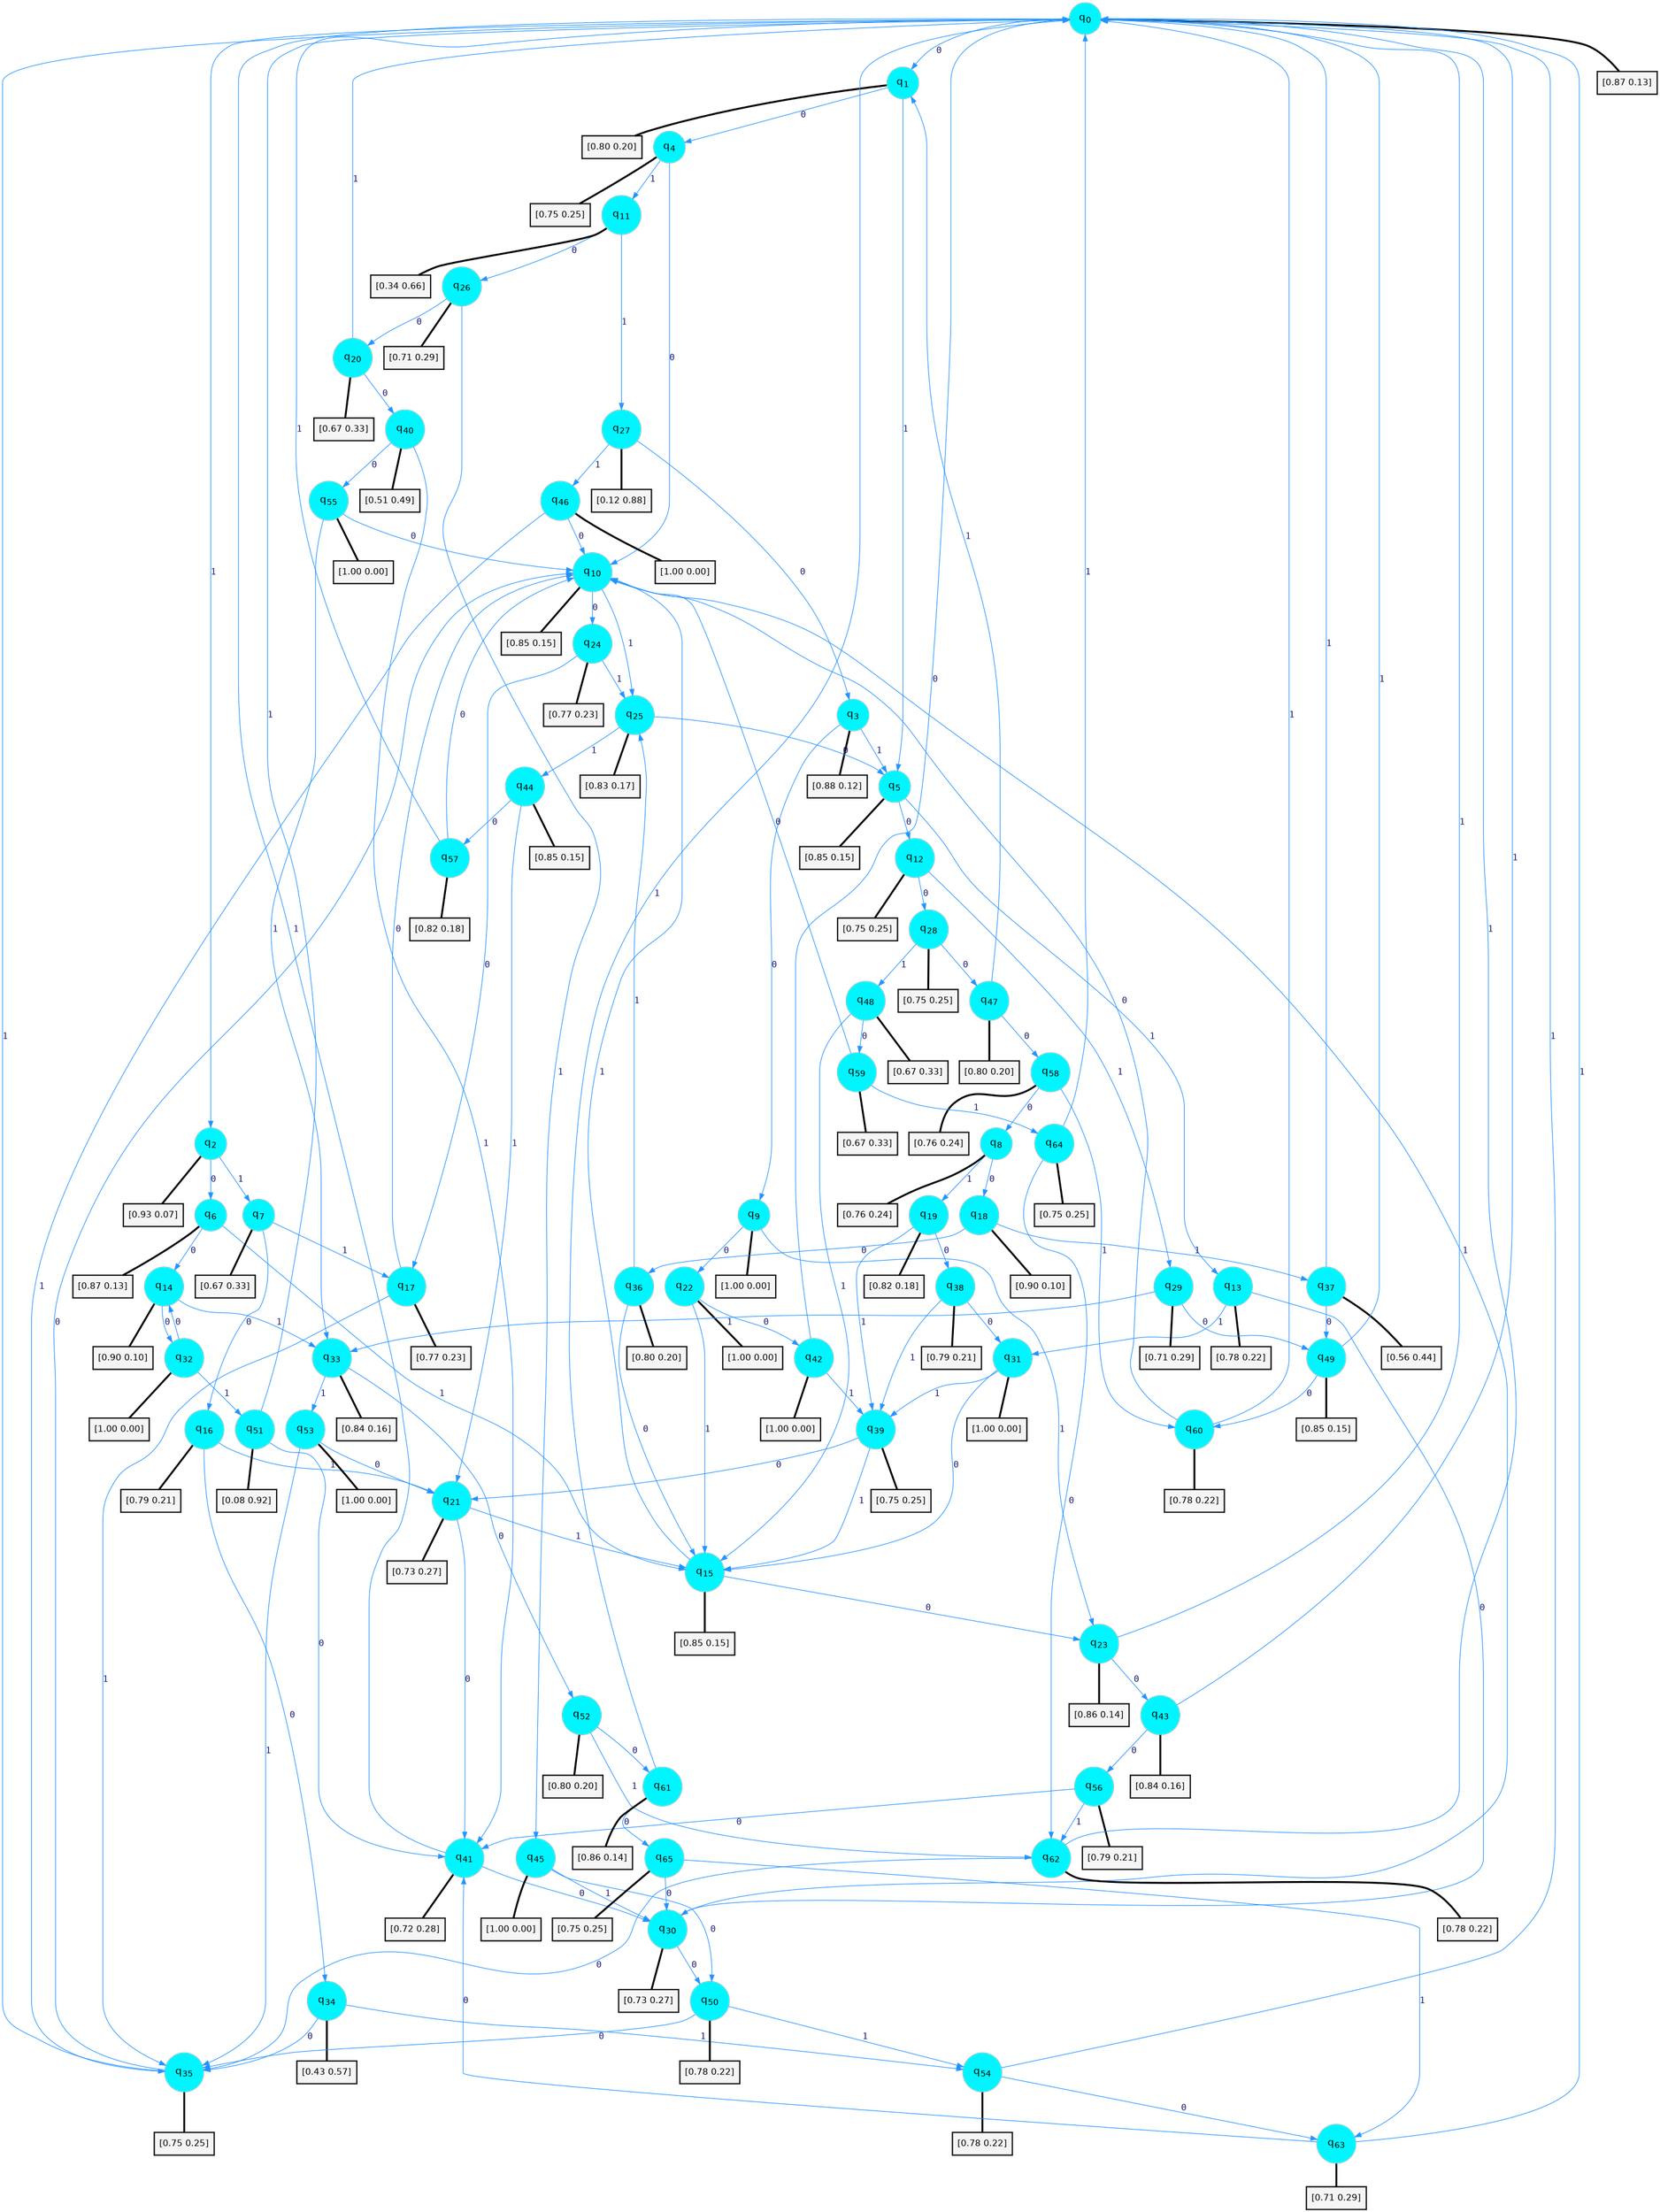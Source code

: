 digraph G {
graph [
bgcolor=transparent, dpi=300, rankdir=TD, size="40,25"];
node [
color=gray, fillcolor=turquoise1, fontcolor=black, fontname=Helvetica, fontsize=16, fontweight=bold, shape=circle, style=filled];
edge [
arrowsize=1, color=dodgerblue1, fontcolor=midnightblue, fontname=courier, fontweight=bold, penwidth=1, style=solid, weight=20];
0[label=<q<SUB>0</SUB>>];
1[label=<q<SUB>1</SUB>>];
2[label=<q<SUB>2</SUB>>];
3[label=<q<SUB>3</SUB>>];
4[label=<q<SUB>4</SUB>>];
5[label=<q<SUB>5</SUB>>];
6[label=<q<SUB>6</SUB>>];
7[label=<q<SUB>7</SUB>>];
8[label=<q<SUB>8</SUB>>];
9[label=<q<SUB>9</SUB>>];
10[label=<q<SUB>10</SUB>>];
11[label=<q<SUB>11</SUB>>];
12[label=<q<SUB>12</SUB>>];
13[label=<q<SUB>13</SUB>>];
14[label=<q<SUB>14</SUB>>];
15[label=<q<SUB>15</SUB>>];
16[label=<q<SUB>16</SUB>>];
17[label=<q<SUB>17</SUB>>];
18[label=<q<SUB>18</SUB>>];
19[label=<q<SUB>19</SUB>>];
20[label=<q<SUB>20</SUB>>];
21[label=<q<SUB>21</SUB>>];
22[label=<q<SUB>22</SUB>>];
23[label=<q<SUB>23</SUB>>];
24[label=<q<SUB>24</SUB>>];
25[label=<q<SUB>25</SUB>>];
26[label=<q<SUB>26</SUB>>];
27[label=<q<SUB>27</SUB>>];
28[label=<q<SUB>28</SUB>>];
29[label=<q<SUB>29</SUB>>];
30[label=<q<SUB>30</SUB>>];
31[label=<q<SUB>31</SUB>>];
32[label=<q<SUB>32</SUB>>];
33[label=<q<SUB>33</SUB>>];
34[label=<q<SUB>34</SUB>>];
35[label=<q<SUB>35</SUB>>];
36[label=<q<SUB>36</SUB>>];
37[label=<q<SUB>37</SUB>>];
38[label=<q<SUB>38</SUB>>];
39[label=<q<SUB>39</SUB>>];
40[label=<q<SUB>40</SUB>>];
41[label=<q<SUB>41</SUB>>];
42[label=<q<SUB>42</SUB>>];
43[label=<q<SUB>43</SUB>>];
44[label=<q<SUB>44</SUB>>];
45[label=<q<SUB>45</SUB>>];
46[label=<q<SUB>46</SUB>>];
47[label=<q<SUB>47</SUB>>];
48[label=<q<SUB>48</SUB>>];
49[label=<q<SUB>49</SUB>>];
50[label=<q<SUB>50</SUB>>];
51[label=<q<SUB>51</SUB>>];
52[label=<q<SUB>52</SUB>>];
53[label=<q<SUB>53</SUB>>];
54[label=<q<SUB>54</SUB>>];
55[label=<q<SUB>55</SUB>>];
56[label=<q<SUB>56</SUB>>];
57[label=<q<SUB>57</SUB>>];
58[label=<q<SUB>58</SUB>>];
59[label=<q<SUB>59</SUB>>];
60[label=<q<SUB>60</SUB>>];
61[label=<q<SUB>61</SUB>>];
62[label=<q<SUB>62</SUB>>];
63[label=<q<SUB>63</SUB>>];
64[label=<q<SUB>64</SUB>>];
65[label=<q<SUB>65</SUB>>];
66[label="[0.87 0.13]", shape=box,fontcolor=black, fontname=Helvetica, fontsize=14, penwidth=2, fillcolor=whitesmoke,color=black];
67[label="[0.80 0.20]", shape=box,fontcolor=black, fontname=Helvetica, fontsize=14, penwidth=2, fillcolor=whitesmoke,color=black];
68[label="[0.93 0.07]", shape=box,fontcolor=black, fontname=Helvetica, fontsize=14, penwidth=2, fillcolor=whitesmoke,color=black];
69[label="[0.88 0.12]", shape=box,fontcolor=black, fontname=Helvetica, fontsize=14, penwidth=2, fillcolor=whitesmoke,color=black];
70[label="[0.75 0.25]", shape=box,fontcolor=black, fontname=Helvetica, fontsize=14, penwidth=2, fillcolor=whitesmoke,color=black];
71[label="[0.85 0.15]", shape=box,fontcolor=black, fontname=Helvetica, fontsize=14, penwidth=2, fillcolor=whitesmoke,color=black];
72[label="[0.87 0.13]", shape=box,fontcolor=black, fontname=Helvetica, fontsize=14, penwidth=2, fillcolor=whitesmoke,color=black];
73[label="[0.67 0.33]", shape=box,fontcolor=black, fontname=Helvetica, fontsize=14, penwidth=2, fillcolor=whitesmoke,color=black];
74[label="[0.76 0.24]", shape=box,fontcolor=black, fontname=Helvetica, fontsize=14, penwidth=2, fillcolor=whitesmoke,color=black];
75[label="[1.00 0.00]", shape=box,fontcolor=black, fontname=Helvetica, fontsize=14, penwidth=2, fillcolor=whitesmoke,color=black];
76[label="[0.85 0.15]", shape=box,fontcolor=black, fontname=Helvetica, fontsize=14, penwidth=2, fillcolor=whitesmoke,color=black];
77[label="[0.34 0.66]", shape=box,fontcolor=black, fontname=Helvetica, fontsize=14, penwidth=2, fillcolor=whitesmoke,color=black];
78[label="[0.75 0.25]", shape=box,fontcolor=black, fontname=Helvetica, fontsize=14, penwidth=2, fillcolor=whitesmoke,color=black];
79[label="[0.78 0.22]", shape=box,fontcolor=black, fontname=Helvetica, fontsize=14, penwidth=2, fillcolor=whitesmoke,color=black];
80[label="[0.90 0.10]", shape=box,fontcolor=black, fontname=Helvetica, fontsize=14, penwidth=2, fillcolor=whitesmoke,color=black];
81[label="[0.85 0.15]", shape=box,fontcolor=black, fontname=Helvetica, fontsize=14, penwidth=2, fillcolor=whitesmoke,color=black];
82[label="[0.79 0.21]", shape=box,fontcolor=black, fontname=Helvetica, fontsize=14, penwidth=2, fillcolor=whitesmoke,color=black];
83[label="[0.77 0.23]", shape=box,fontcolor=black, fontname=Helvetica, fontsize=14, penwidth=2, fillcolor=whitesmoke,color=black];
84[label="[0.90 0.10]", shape=box,fontcolor=black, fontname=Helvetica, fontsize=14, penwidth=2, fillcolor=whitesmoke,color=black];
85[label="[0.82 0.18]", shape=box,fontcolor=black, fontname=Helvetica, fontsize=14, penwidth=2, fillcolor=whitesmoke,color=black];
86[label="[0.67 0.33]", shape=box,fontcolor=black, fontname=Helvetica, fontsize=14, penwidth=2, fillcolor=whitesmoke,color=black];
87[label="[0.73 0.27]", shape=box,fontcolor=black, fontname=Helvetica, fontsize=14, penwidth=2, fillcolor=whitesmoke,color=black];
88[label="[1.00 0.00]", shape=box,fontcolor=black, fontname=Helvetica, fontsize=14, penwidth=2, fillcolor=whitesmoke,color=black];
89[label="[0.86 0.14]", shape=box,fontcolor=black, fontname=Helvetica, fontsize=14, penwidth=2, fillcolor=whitesmoke,color=black];
90[label="[0.77 0.23]", shape=box,fontcolor=black, fontname=Helvetica, fontsize=14, penwidth=2, fillcolor=whitesmoke,color=black];
91[label="[0.83 0.17]", shape=box,fontcolor=black, fontname=Helvetica, fontsize=14, penwidth=2, fillcolor=whitesmoke,color=black];
92[label="[0.71 0.29]", shape=box,fontcolor=black, fontname=Helvetica, fontsize=14, penwidth=2, fillcolor=whitesmoke,color=black];
93[label="[0.12 0.88]", shape=box,fontcolor=black, fontname=Helvetica, fontsize=14, penwidth=2, fillcolor=whitesmoke,color=black];
94[label="[0.75 0.25]", shape=box,fontcolor=black, fontname=Helvetica, fontsize=14, penwidth=2, fillcolor=whitesmoke,color=black];
95[label="[0.71 0.29]", shape=box,fontcolor=black, fontname=Helvetica, fontsize=14, penwidth=2, fillcolor=whitesmoke,color=black];
96[label="[0.73 0.27]", shape=box,fontcolor=black, fontname=Helvetica, fontsize=14, penwidth=2, fillcolor=whitesmoke,color=black];
97[label="[1.00 0.00]", shape=box,fontcolor=black, fontname=Helvetica, fontsize=14, penwidth=2, fillcolor=whitesmoke,color=black];
98[label="[1.00 0.00]", shape=box,fontcolor=black, fontname=Helvetica, fontsize=14, penwidth=2, fillcolor=whitesmoke,color=black];
99[label="[0.84 0.16]", shape=box,fontcolor=black, fontname=Helvetica, fontsize=14, penwidth=2, fillcolor=whitesmoke,color=black];
100[label="[0.43 0.57]", shape=box,fontcolor=black, fontname=Helvetica, fontsize=14, penwidth=2, fillcolor=whitesmoke,color=black];
101[label="[0.75 0.25]", shape=box,fontcolor=black, fontname=Helvetica, fontsize=14, penwidth=2, fillcolor=whitesmoke,color=black];
102[label="[0.80 0.20]", shape=box,fontcolor=black, fontname=Helvetica, fontsize=14, penwidth=2, fillcolor=whitesmoke,color=black];
103[label="[0.56 0.44]", shape=box,fontcolor=black, fontname=Helvetica, fontsize=14, penwidth=2, fillcolor=whitesmoke,color=black];
104[label="[0.79 0.21]", shape=box,fontcolor=black, fontname=Helvetica, fontsize=14, penwidth=2, fillcolor=whitesmoke,color=black];
105[label="[0.75 0.25]", shape=box,fontcolor=black, fontname=Helvetica, fontsize=14, penwidth=2, fillcolor=whitesmoke,color=black];
106[label="[0.51 0.49]", shape=box,fontcolor=black, fontname=Helvetica, fontsize=14, penwidth=2, fillcolor=whitesmoke,color=black];
107[label="[0.72 0.28]", shape=box,fontcolor=black, fontname=Helvetica, fontsize=14, penwidth=2, fillcolor=whitesmoke,color=black];
108[label="[1.00 0.00]", shape=box,fontcolor=black, fontname=Helvetica, fontsize=14, penwidth=2, fillcolor=whitesmoke,color=black];
109[label="[0.84 0.16]", shape=box,fontcolor=black, fontname=Helvetica, fontsize=14, penwidth=2, fillcolor=whitesmoke,color=black];
110[label="[0.85 0.15]", shape=box,fontcolor=black, fontname=Helvetica, fontsize=14, penwidth=2, fillcolor=whitesmoke,color=black];
111[label="[1.00 0.00]", shape=box,fontcolor=black, fontname=Helvetica, fontsize=14, penwidth=2, fillcolor=whitesmoke,color=black];
112[label="[1.00 0.00]", shape=box,fontcolor=black, fontname=Helvetica, fontsize=14, penwidth=2, fillcolor=whitesmoke,color=black];
113[label="[0.80 0.20]", shape=box,fontcolor=black, fontname=Helvetica, fontsize=14, penwidth=2, fillcolor=whitesmoke,color=black];
114[label="[0.67 0.33]", shape=box,fontcolor=black, fontname=Helvetica, fontsize=14, penwidth=2, fillcolor=whitesmoke,color=black];
115[label="[0.85 0.15]", shape=box,fontcolor=black, fontname=Helvetica, fontsize=14, penwidth=2, fillcolor=whitesmoke,color=black];
116[label="[0.78 0.22]", shape=box,fontcolor=black, fontname=Helvetica, fontsize=14, penwidth=2, fillcolor=whitesmoke,color=black];
117[label="[0.08 0.92]", shape=box,fontcolor=black, fontname=Helvetica, fontsize=14, penwidth=2, fillcolor=whitesmoke,color=black];
118[label="[0.80 0.20]", shape=box,fontcolor=black, fontname=Helvetica, fontsize=14, penwidth=2, fillcolor=whitesmoke,color=black];
119[label="[1.00 0.00]", shape=box,fontcolor=black, fontname=Helvetica, fontsize=14, penwidth=2, fillcolor=whitesmoke,color=black];
120[label="[0.78 0.22]", shape=box,fontcolor=black, fontname=Helvetica, fontsize=14, penwidth=2, fillcolor=whitesmoke,color=black];
121[label="[1.00 0.00]", shape=box,fontcolor=black, fontname=Helvetica, fontsize=14, penwidth=2, fillcolor=whitesmoke,color=black];
122[label="[0.79 0.21]", shape=box,fontcolor=black, fontname=Helvetica, fontsize=14, penwidth=2, fillcolor=whitesmoke,color=black];
123[label="[0.82 0.18]", shape=box,fontcolor=black, fontname=Helvetica, fontsize=14, penwidth=2, fillcolor=whitesmoke,color=black];
124[label="[0.76 0.24]", shape=box,fontcolor=black, fontname=Helvetica, fontsize=14, penwidth=2, fillcolor=whitesmoke,color=black];
125[label="[0.67 0.33]", shape=box,fontcolor=black, fontname=Helvetica, fontsize=14, penwidth=2, fillcolor=whitesmoke,color=black];
126[label="[0.78 0.22]", shape=box,fontcolor=black, fontname=Helvetica, fontsize=14, penwidth=2, fillcolor=whitesmoke,color=black];
127[label="[0.86 0.14]", shape=box,fontcolor=black, fontname=Helvetica, fontsize=14, penwidth=2, fillcolor=whitesmoke,color=black];
128[label="[0.78 0.22]", shape=box,fontcolor=black, fontname=Helvetica, fontsize=14, penwidth=2, fillcolor=whitesmoke,color=black];
129[label="[0.71 0.29]", shape=box,fontcolor=black, fontname=Helvetica, fontsize=14, penwidth=2, fillcolor=whitesmoke,color=black];
130[label="[0.75 0.25]", shape=box,fontcolor=black, fontname=Helvetica, fontsize=14, penwidth=2, fillcolor=whitesmoke,color=black];
131[label="[0.75 0.25]", shape=box,fontcolor=black, fontname=Helvetica, fontsize=14, penwidth=2, fillcolor=whitesmoke,color=black];
0->1 [label=0];
0->2 [label=1];
0->66 [arrowhead=none, penwidth=3,color=black];
1->4 [label=0];
1->5 [label=1];
1->67 [arrowhead=none, penwidth=3,color=black];
2->6 [label=0];
2->7 [label=1];
2->68 [arrowhead=none, penwidth=3,color=black];
3->9 [label=0];
3->5 [label=1];
3->69 [arrowhead=none, penwidth=3,color=black];
4->10 [label=0];
4->11 [label=1];
4->70 [arrowhead=none, penwidth=3,color=black];
5->12 [label=0];
5->13 [label=1];
5->71 [arrowhead=none, penwidth=3,color=black];
6->14 [label=0];
6->15 [label=1];
6->72 [arrowhead=none, penwidth=3,color=black];
7->16 [label=0];
7->17 [label=1];
7->73 [arrowhead=none, penwidth=3,color=black];
8->18 [label=0];
8->19 [label=1];
8->74 [arrowhead=none, penwidth=3,color=black];
9->22 [label=0];
9->23 [label=1];
9->75 [arrowhead=none, penwidth=3,color=black];
10->24 [label=0];
10->25 [label=1];
10->76 [arrowhead=none, penwidth=3,color=black];
11->26 [label=0];
11->27 [label=1];
11->77 [arrowhead=none, penwidth=3,color=black];
12->28 [label=0];
12->29 [label=1];
12->78 [arrowhead=none, penwidth=3,color=black];
13->30 [label=0];
13->31 [label=1];
13->79 [arrowhead=none, penwidth=3,color=black];
14->32 [label=0];
14->33 [label=1];
14->80 [arrowhead=none, penwidth=3,color=black];
15->23 [label=0];
15->10 [label=1];
15->81 [arrowhead=none, penwidth=3,color=black];
16->34 [label=0];
16->21 [label=1];
16->82 [arrowhead=none, penwidth=3,color=black];
17->10 [label=0];
17->35 [label=1];
17->83 [arrowhead=none, penwidth=3,color=black];
18->36 [label=0];
18->37 [label=1];
18->84 [arrowhead=none, penwidth=3,color=black];
19->38 [label=0];
19->39 [label=1];
19->85 [arrowhead=none, penwidth=3,color=black];
20->40 [label=0];
20->0 [label=1];
20->86 [arrowhead=none, penwidth=3,color=black];
21->41 [label=0];
21->15 [label=1];
21->87 [arrowhead=none, penwidth=3,color=black];
22->42 [label=0];
22->15 [label=1];
22->88 [arrowhead=none, penwidth=3,color=black];
23->43 [label=0];
23->0 [label=1];
23->89 [arrowhead=none, penwidth=3,color=black];
24->17 [label=0];
24->25 [label=1];
24->90 [arrowhead=none, penwidth=3,color=black];
25->5 [label=0];
25->44 [label=1];
25->91 [arrowhead=none, penwidth=3,color=black];
26->20 [label=0];
26->45 [label=1];
26->92 [arrowhead=none, penwidth=3,color=black];
27->3 [label=0];
27->46 [label=1];
27->93 [arrowhead=none, penwidth=3,color=black];
28->47 [label=0];
28->48 [label=1];
28->94 [arrowhead=none, penwidth=3,color=black];
29->49 [label=0];
29->33 [label=1];
29->95 [arrowhead=none, penwidth=3,color=black];
30->50 [label=0];
30->10 [label=1];
30->96 [arrowhead=none, penwidth=3,color=black];
31->15 [label=0];
31->39 [label=1];
31->97 [arrowhead=none, penwidth=3,color=black];
32->14 [label=0];
32->51 [label=1];
32->98 [arrowhead=none, penwidth=3,color=black];
33->52 [label=0];
33->53 [label=1];
33->99 [arrowhead=none, penwidth=3,color=black];
34->35 [label=0];
34->54 [label=1];
34->100 [arrowhead=none, penwidth=3,color=black];
35->10 [label=0];
35->0 [label=1];
35->101 [arrowhead=none, penwidth=3,color=black];
36->15 [label=0];
36->25 [label=1];
36->102 [arrowhead=none, penwidth=3,color=black];
37->49 [label=0];
37->0 [label=1];
37->103 [arrowhead=none, penwidth=3,color=black];
38->31 [label=0];
38->39 [label=1];
38->104 [arrowhead=none, penwidth=3,color=black];
39->21 [label=0];
39->15 [label=1];
39->105 [arrowhead=none, penwidth=3,color=black];
40->55 [label=0];
40->41 [label=1];
40->106 [arrowhead=none, penwidth=3,color=black];
41->30 [label=0];
41->0 [label=1];
41->107 [arrowhead=none, penwidth=3,color=black];
42->0 [label=0];
42->39 [label=1];
42->108 [arrowhead=none, penwidth=3,color=black];
43->56 [label=0];
43->0 [label=1];
43->109 [arrowhead=none, penwidth=3,color=black];
44->57 [label=0];
44->21 [label=1];
44->110 [arrowhead=none, penwidth=3,color=black];
45->50 [label=0];
45->30 [label=1];
45->111 [arrowhead=none, penwidth=3,color=black];
46->10 [label=0];
46->35 [label=1];
46->112 [arrowhead=none, penwidth=3,color=black];
47->58 [label=0];
47->1 [label=1];
47->113 [arrowhead=none, penwidth=3,color=black];
48->59 [label=0];
48->15 [label=1];
48->114 [arrowhead=none, penwidth=3,color=black];
49->60 [label=0];
49->0 [label=1];
49->115 [arrowhead=none, penwidth=3,color=black];
50->35 [label=0];
50->54 [label=1];
50->116 [arrowhead=none, penwidth=3,color=black];
51->41 [label=0];
51->0 [label=1];
51->117 [arrowhead=none, penwidth=3,color=black];
52->61 [label=0];
52->62 [label=1];
52->118 [arrowhead=none, penwidth=3,color=black];
53->21 [label=0];
53->35 [label=1];
53->119 [arrowhead=none, penwidth=3,color=black];
54->63 [label=0];
54->0 [label=1];
54->120 [arrowhead=none, penwidth=3,color=black];
55->10 [label=0];
55->33 [label=1];
55->121 [arrowhead=none, penwidth=3,color=black];
56->41 [label=0];
56->62 [label=1];
56->122 [arrowhead=none, penwidth=3,color=black];
57->10 [label=0];
57->0 [label=1];
57->123 [arrowhead=none, penwidth=3,color=black];
58->8 [label=0];
58->60 [label=1];
58->124 [arrowhead=none, penwidth=3,color=black];
59->10 [label=0];
59->64 [label=1];
59->125 [arrowhead=none, penwidth=3,color=black];
60->10 [label=0];
60->0 [label=1];
60->126 [arrowhead=none, penwidth=3,color=black];
61->65 [label=0];
61->0 [label=1];
61->127 [arrowhead=none, penwidth=3,color=black];
62->35 [label=0];
62->0 [label=1];
62->128 [arrowhead=none, penwidth=3,color=black];
63->41 [label=0];
63->0 [label=1];
63->129 [arrowhead=none, penwidth=3,color=black];
64->62 [label=0];
64->0 [label=1];
64->130 [arrowhead=none, penwidth=3,color=black];
65->30 [label=0];
65->63 [label=1];
65->131 [arrowhead=none, penwidth=3,color=black];
}

